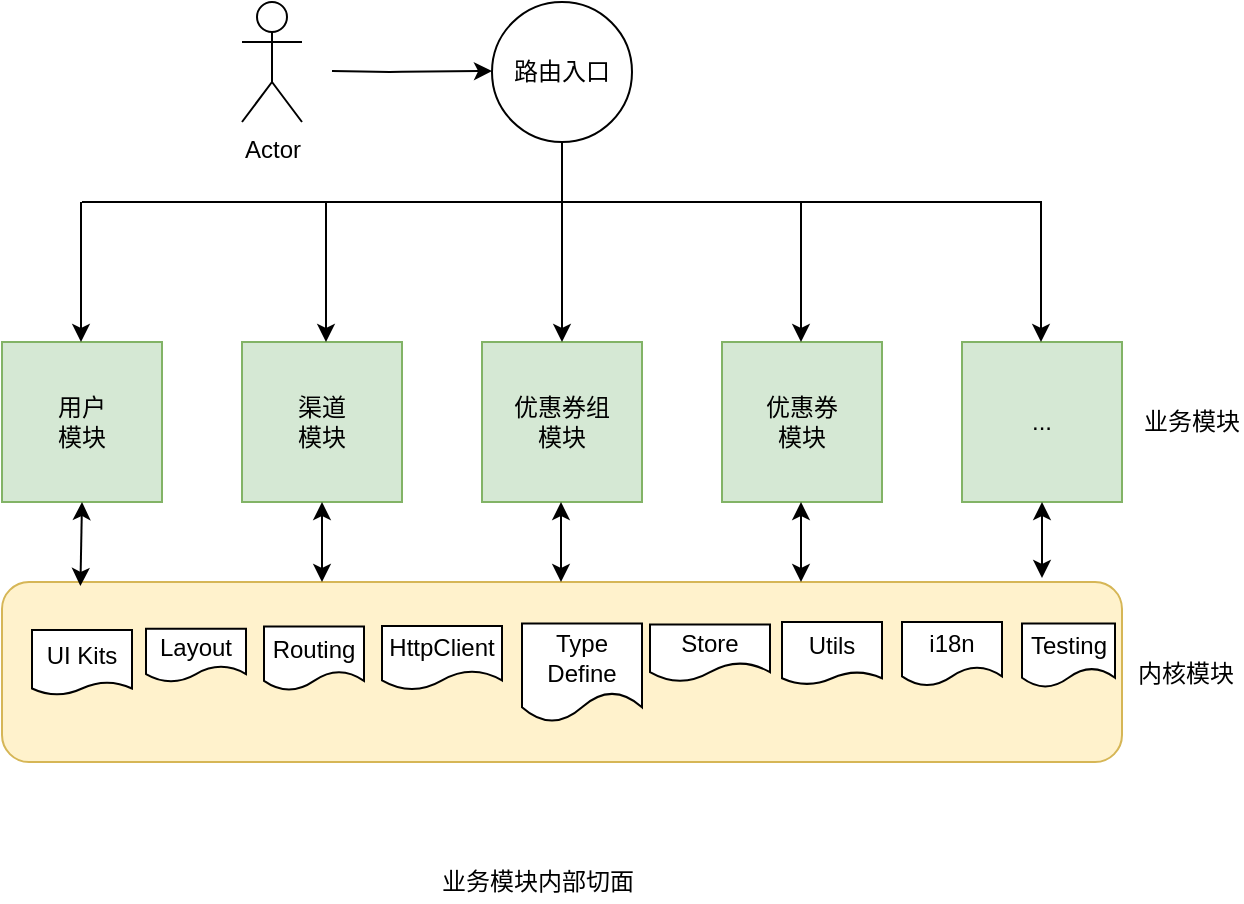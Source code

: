 <mxfile version="14.4.3" type="github">
  <diagram id="5xZiq6wW_Nva5TvQ9aZb" name="Page-1">
    <mxGraphModel dx="782" dy="437" grid="1" gridSize="10" guides="1" tooltips="1" connect="1" arrows="1" fold="1" page="1" pageScale="1" pageWidth="827" pageHeight="1169" math="0" shadow="0">
      <root>
        <mxCell id="0" />
        <mxCell id="1" parent="0" />
        <mxCell id="KXOQ51XhTFSmpcEwheXB-17" value="" style="rounded=1;whiteSpace=wrap;html=1;fillColor=#fff2cc;strokeColor=#d6b656;" parent="1" vertex="1">
          <mxGeometry x="200" y="310" width="560" height="90" as="geometry" />
        </mxCell>
        <mxCell id="KXOQ51XhTFSmpcEwheXB-1" value="Actor" style="shape=umlActor;verticalLabelPosition=bottom;verticalAlign=top;html=1;outlineConnect=0;" parent="1" vertex="1">
          <mxGeometry x="320" y="20" width="30" height="60" as="geometry" />
        </mxCell>
        <mxCell id="KXOQ51XhTFSmpcEwheXB-2" value="路由入口" style="ellipse;whiteSpace=wrap;html=1;aspect=fixed;" parent="1" vertex="1">
          <mxGeometry x="445" y="20" width="70" height="70" as="geometry" />
        </mxCell>
        <mxCell id="KXOQ51XhTFSmpcEwheXB-3" value="用户&lt;br&gt;模块" style="whiteSpace=wrap;html=1;aspect=fixed;fillColor=#d5e8d4;strokeColor=#82b366;" parent="1" vertex="1">
          <mxGeometry x="200" y="190" width="80" height="80" as="geometry" />
        </mxCell>
        <mxCell id="KXOQ51XhTFSmpcEwheXB-4" value="渠道&lt;br&gt;模块" style="whiteSpace=wrap;html=1;aspect=fixed;fillColor=#d5e8d4;strokeColor=#82b366;" parent="1" vertex="1">
          <mxGeometry x="320" y="190" width="80" height="80" as="geometry" />
        </mxCell>
        <mxCell id="KXOQ51XhTFSmpcEwheXB-5" value="优惠券组&lt;br&gt;模块" style="whiteSpace=wrap;html=1;aspect=fixed;fillColor=#d5e8d4;strokeColor=#82b366;" parent="1" vertex="1">
          <mxGeometry x="440" y="190" width="80" height="80" as="geometry" />
        </mxCell>
        <mxCell id="KXOQ51XhTFSmpcEwheXB-6" value="优惠券&lt;br&gt;模块" style="whiteSpace=wrap;html=1;aspect=fixed;fillColor=#d5e8d4;strokeColor=#82b366;" parent="1" vertex="1">
          <mxGeometry x="560" y="190" width="80" height="80" as="geometry" />
        </mxCell>
        <mxCell id="KXOQ51XhTFSmpcEwheXB-7" value="..." style="whiteSpace=wrap;html=1;aspect=fixed;fillColor=#d5e8d4;strokeColor=#82b366;" parent="1" vertex="1">
          <mxGeometry x="680" y="190" width="80" height="80" as="geometry" />
        </mxCell>
        <mxCell id="KXOQ51XhTFSmpcEwheXB-10" value="" style="endArrow=none;html=1;" parent="1" edge="1">
          <mxGeometry width="50" height="50" relative="1" as="geometry">
            <mxPoint x="480" y="120" as="sourcePoint" />
            <mxPoint x="480" y="90" as="targetPoint" />
          </mxGeometry>
        </mxCell>
        <mxCell id="KXOQ51XhTFSmpcEwheXB-11" value="" style="endArrow=none;html=1;" parent="1" edge="1">
          <mxGeometry width="50" height="50" relative="1" as="geometry">
            <mxPoint x="240" y="120" as="sourcePoint" />
            <mxPoint x="720" y="120" as="targetPoint" />
          </mxGeometry>
        </mxCell>
        <mxCell id="KXOQ51XhTFSmpcEwheXB-12" value="" style="endArrow=classic;html=1;" parent="1" edge="1">
          <mxGeometry width="50" height="50" relative="1" as="geometry">
            <mxPoint x="362" y="120" as="sourcePoint" />
            <mxPoint x="362" y="190" as="targetPoint" />
          </mxGeometry>
        </mxCell>
        <mxCell id="KXOQ51XhTFSmpcEwheXB-13" value="" style="endArrow=classic;html=1;" parent="1" edge="1">
          <mxGeometry width="50" height="50" relative="1" as="geometry">
            <mxPoint x="239.5" y="120" as="sourcePoint" />
            <mxPoint x="239.5" y="190" as="targetPoint" />
          </mxGeometry>
        </mxCell>
        <mxCell id="KXOQ51XhTFSmpcEwheXB-14" value="" style="endArrow=classic;html=1;" parent="1" edge="1">
          <mxGeometry width="50" height="50" relative="1" as="geometry">
            <mxPoint x="480" y="120" as="sourcePoint" />
            <mxPoint x="480" y="190" as="targetPoint" />
          </mxGeometry>
        </mxCell>
        <mxCell id="KXOQ51XhTFSmpcEwheXB-15" value="" style="endArrow=classic;html=1;" parent="1" edge="1">
          <mxGeometry width="50" height="50" relative="1" as="geometry">
            <mxPoint x="599.5" y="120" as="sourcePoint" />
            <mxPoint x="599.5" y="190" as="targetPoint" />
          </mxGeometry>
        </mxCell>
        <mxCell id="KXOQ51XhTFSmpcEwheXB-16" value="" style="endArrow=classic;html=1;" parent="1" edge="1">
          <mxGeometry width="50" height="50" relative="1" as="geometry">
            <mxPoint x="719.5" y="120" as="sourcePoint" />
            <mxPoint x="719.5" y="190" as="targetPoint" />
          </mxGeometry>
        </mxCell>
        <mxCell id="KXOQ51XhTFSmpcEwheXB-20" value="HttpClient" style="shape=document;whiteSpace=wrap;html=1;boundedLbl=1;" parent="1" vertex="1">
          <mxGeometry x="390" y="332.01" width="60" height="32" as="geometry" />
        </mxCell>
        <mxCell id="KXOQ51XhTFSmpcEwheXB-25" value="Store" style="shape=document;whiteSpace=wrap;html=1;boundedLbl=1;size=0.333;" parent="1" vertex="1">
          <mxGeometry x="524" y="331.25" width="60" height="28.62" as="geometry" />
        </mxCell>
        <mxCell id="KXOQ51XhTFSmpcEwheXB-28" value="Routing" style="shape=document;whiteSpace=wrap;html=1;boundedLbl=1;" parent="1" vertex="1">
          <mxGeometry x="331" y="332.25" width="50" height="32" as="geometry" />
        </mxCell>
        <mxCell id="KXOQ51XhTFSmpcEwheXB-29" value="" style="endArrow=classic;html=1;" parent="1" edge="1">
          <mxGeometry width="50" height="50" relative="1" as="geometry">
            <mxPoint x="365" y="54.5" as="sourcePoint" />
            <mxPoint x="445" y="54.5" as="targetPoint" />
            <Array as="points">
              <mxPoint x="390" y="55" />
            </Array>
          </mxGeometry>
        </mxCell>
        <mxCell id="KXOQ51XhTFSmpcEwheXB-30" value="Utils" style="shape=document;whiteSpace=wrap;html=1;boundedLbl=1;size=0.2;" parent="1" vertex="1">
          <mxGeometry x="590" y="330" width="50" height="31.25" as="geometry" />
        </mxCell>
        <mxCell id="KXOQ51XhTFSmpcEwheXB-34" value="UI Kits" style="shape=document;whiteSpace=wrap;html=1;boundedLbl=1;size=0.2;" parent="1" vertex="1">
          <mxGeometry x="215" y="334.01" width="50" height="32.5" as="geometry" />
        </mxCell>
        <mxCell id="KXOQ51XhTFSmpcEwheXB-36" value="" style="endArrow=classic;startArrow=classic;html=1;exitX=0.5;exitY=1;exitDx=0;exitDy=0;entryX=0.07;entryY=0.022;entryDx=0;entryDy=0;entryPerimeter=0;" parent="1" source="KXOQ51XhTFSmpcEwheXB-3" target="KXOQ51XhTFSmpcEwheXB-17" edge="1">
          <mxGeometry width="50" height="50" relative="1" as="geometry">
            <mxPoint x="550" y="270" as="sourcePoint" />
            <mxPoint x="400" y="280" as="targetPoint" />
          </mxGeometry>
        </mxCell>
        <mxCell id="KXOQ51XhTFSmpcEwheXB-37" value="" style="endArrow=classic;startArrow=classic;html=1;exitX=0.5;exitY=1;exitDx=0;exitDy=0;" parent="1" source="KXOQ51XhTFSmpcEwheXB-4" edge="1">
          <mxGeometry width="50" height="50" relative="1" as="geometry">
            <mxPoint x="250" y="280" as="sourcePoint" />
            <mxPoint x="360" y="310" as="targetPoint" />
          </mxGeometry>
        </mxCell>
        <mxCell id="KXOQ51XhTFSmpcEwheXB-38" value="" style="endArrow=classic;startArrow=classic;html=1;exitX=0.5;exitY=1;exitDx=0;exitDy=0;" parent="1" edge="1">
          <mxGeometry width="50" height="50" relative="1" as="geometry">
            <mxPoint x="479.5" y="270" as="sourcePoint" />
            <mxPoint x="479.5" y="310" as="targetPoint" />
          </mxGeometry>
        </mxCell>
        <mxCell id="KXOQ51XhTFSmpcEwheXB-39" value="" style="endArrow=classic;startArrow=classic;html=1;exitX=0.5;exitY=1;exitDx=0;exitDy=0;" parent="1" edge="1">
          <mxGeometry width="50" height="50" relative="1" as="geometry">
            <mxPoint x="599.5" y="270" as="sourcePoint" />
            <mxPoint x="599.5" y="310" as="targetPoint" />
          </mxGeometry>
        </mxCell>
        <mxCell id="KXOQ51XhTFSmpcEwheXB-40" value="" style="endArrow=classic;startArrow=classic;html=1;exitX=0.5;exitY=1;exitDx=0;exitDy=0;" parent="1" source="KXOQ51XhTFSmpcEwheXB-7" edge="1">
          <mxGeometry width="50" height="50" relative="1" as="geometry">
            <mxPoint x="390" y="300" as="sourcePoint" />
            <mxPoint x="720" y="308" as="targetPoint" />
          </mxGeometry>
        </mxCell>
        <mxCell id="pNSAxtEUwlwTx5AHmhqM-1" value="i18n" style="shape=document;whiteSpace=wrap;html=1;boundedLbl=1;" vertex="1" parent="1">
          <mxGeometry x="650" y="330" width="50" height="32" as="geometry" />
        </mxCell>
        <mxCell id="pNSAxtEUwlwTx5AHmhqM-2" value="Testing" style="shape=document;whiteSpace=wrap;html=1;boundedLbl=1;" vertex="1" parent="1">
          <mxGeometry x="710" y="330.69" width="46.5" height="32" as="geometry" />
        </mxCell>
        <mxCell id="pNSAxtEUwlwTx5AHmhqM-3" value="Layout" style="shape=document;whiteSpace=wrap;html=1;boundedLbl=1;" vertex="1" parent="1">
          <mxGeometry x="272" y="333.38" width="50" height="26.62" as="geometry" />
        </mxCell>
        <mxCell id="pNSAxtEUwlwTx5AHmhqM-6" value="业务模块" style="text;html=1;strokeColor=none;fillColor=none;align=center;verticalAlign=middle;whiteSpace=wrap;rounded=0;" vertex="1" parent="1">
          <mxGeometry x="770" y="220" width="50" height="20" as="geometry" />
        </mxCell>
        <mxCell id="pNSAxtEUwlwTx5AHmhqM-7" value="内核模块" style="text;html=1;strokeColor=none;fillColor=none;align=center;verticalAlign=middle;whiteSpace=wrap;rounded=0;" vertex="1" parent="1">
          <mxGeometry x="767" y="346" width="50" height="20" as="geometry" />
        </mxCell>
        <mxCell id="pNSAxtEUwlwTx5AHmhqM-9" value="业务模块内部切面" style="text;html=1;strokeColor=none;fillColor=none;align=center;verticalAlign=middle;whiteSpace=wrap;rounded=0;" vertex="1" parent="1">
          <mxGeometry x="400" y="450" width="135.75" height="20" as="geometry" />
        </mxCell>
        <mxCell id="pNSAxtEUwlwTx5AHmhqM-12" value="Type Define" style="shape=document;whiteSpace=wrap;html=1;boundedLbl=1;" vertex="1" parent="1">
          <mxGeometry x="460" y="330.69" width="60" height="49.31" as="geometry" />
        </mxCell>
      </root>
    </mxGraphModel>
  </diagram>
</mxfile>
